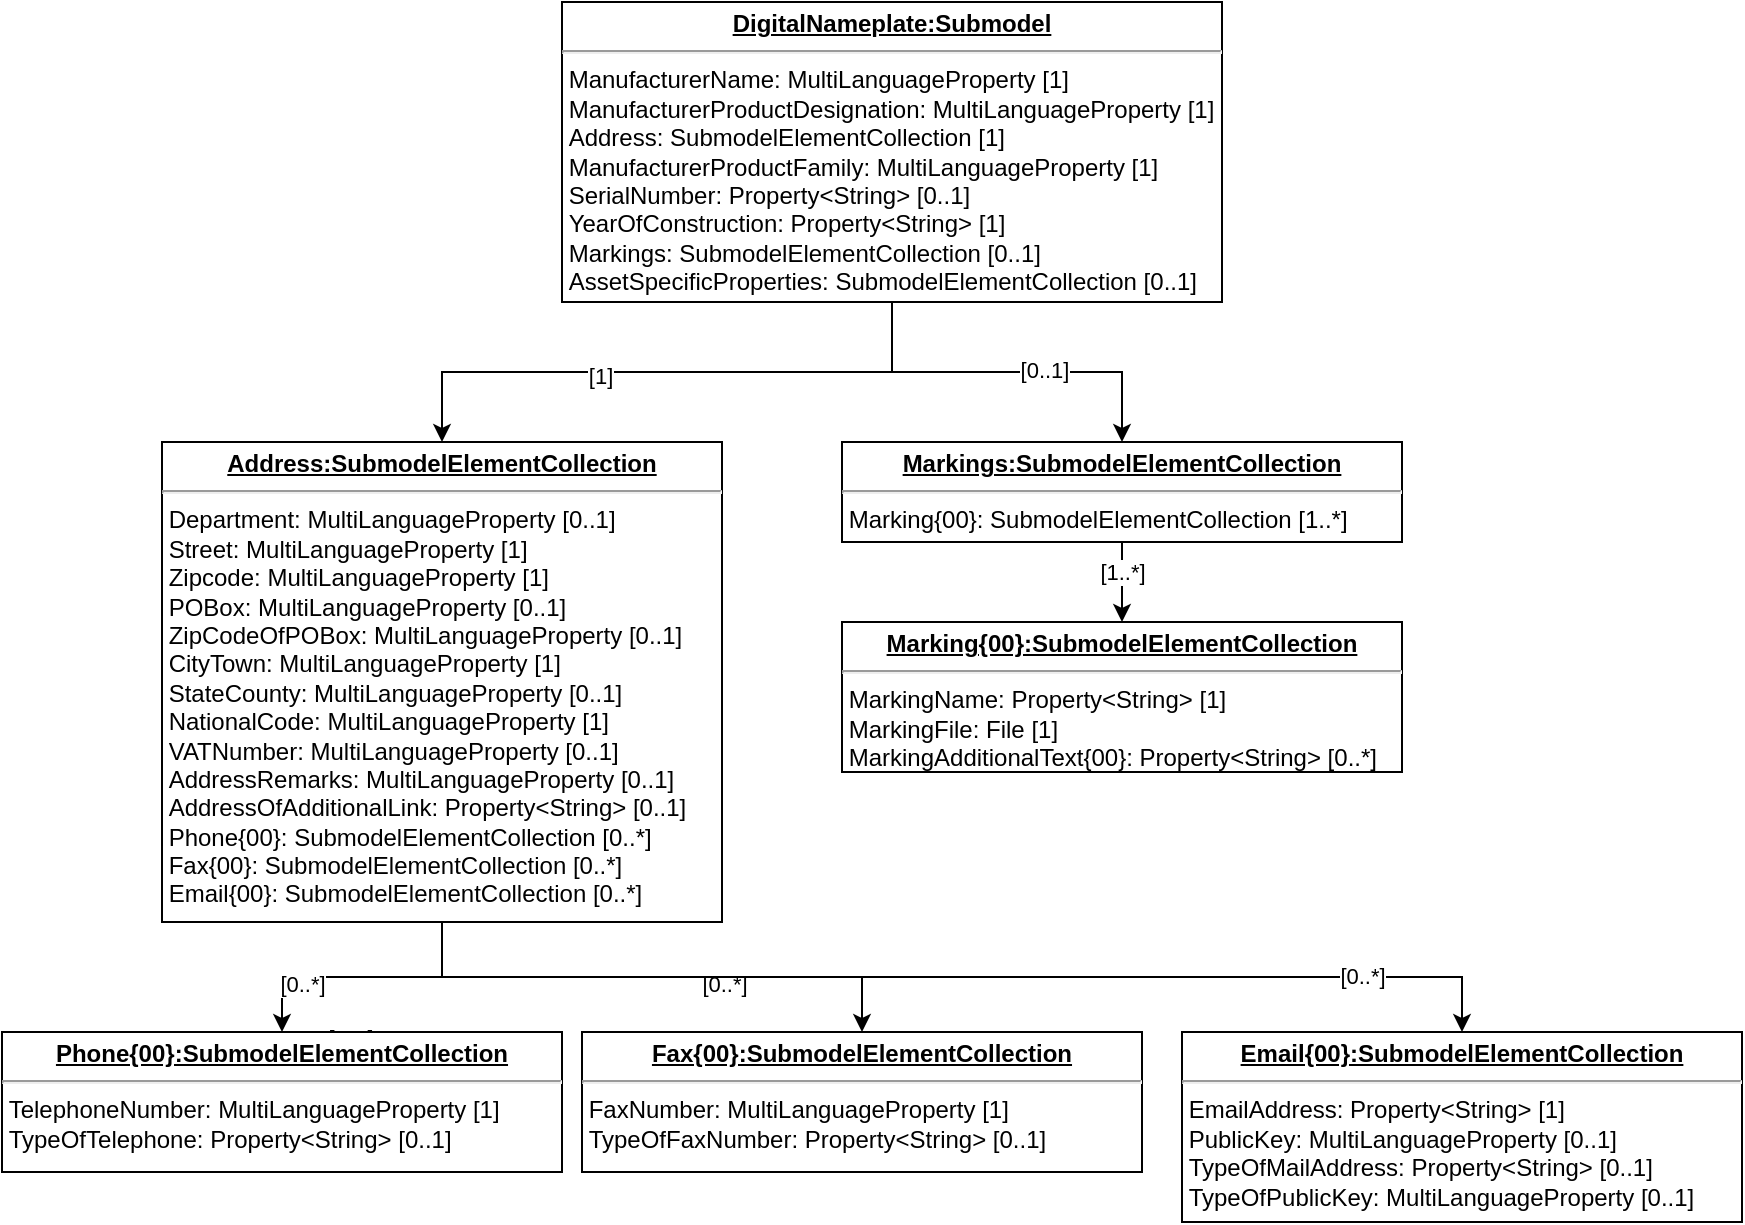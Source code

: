 <mxfile version="13.10.0" type="github">
  <diagram id="x3vYqnxOLieyiNonaGyk" name="Page-1">
    <mxGraphModel dx="854" dy="404" grid="1" gridSize="10" guides="1" tooltips="1" connect="1" arrows="1" fold="1" page="1" pageScale="1" pageWidth="827" pageHeight="1169" math="0" shadow="0">
      <root>
        <mxCell id="0" />
        <mxCell id="1" parent="0" />
        <mxCell id="gtUXxfpkHl2aQ-wMRxCu-4" style="edgeStyle=orthogonalEdgeStyle;rounded=0;orthogonalLoop=1;jettySize=auto;html=1;exitX=0.5;exitY=1;exitDx=0;exitDy=0;" edge="1" parent="1" source="gtUXxfpkHl2aQ-wMRxCu-1" target="gtUXxfpkHl2aQ-wMRxCu-2">
          <mxGeometry relative="1" as="geometry" />
        </mxCell>
        <mxCell id="gtUXxfpkHl2aQ-wMRxCu-5" value="[1]" style="edgeLabel;html=1;align=center;verticalAlign=middle;resizable=0;points=[];" vertex="1" connectable="0" parent="gtUXxfpkHl2aQ-wMRxCu-4">
          <mxGeometry x="0.227" y="2" relative="1" as="geometry">
            <mxPoint as="offset" />
          </mxGeometry>
        </mxCell>
        <mxCell id="gtUXxfpkHl2aQ-wMRxCu-1" value="&lt;p style=&quot;margin: 0px ; margin-top: 4px ; text-align: center ; text-decoration: underline&quot;&gt;&lt;b&gt;DigitalNameplate:Submodel&lt;/b&gt;&lt;/p&gt;&lt;hr&gt;&lt;div&gt;&amp;nbsp;ManufacturerName: MultiLanguageProperty [1]&lt;/div&gt;&lt;div&gt;&amp;nbsp;ManufacturerProductDesignation: MultiLanguageProperty [1]&lt;/div&gt;&lt;div&gt;&amp;nbsp;Address: SubmodelElementCollection [1]&lt;/div&gt;&lt;div&gt;&amp;nbsp;ManufacturerProductFamily: MultiLanguageProperty [1]&lt;/div&gt;&lt;div&gt;&amp;nbsp;SerialNumber: Property&amp;lt;String&amp;gt; [0..1]&lt;/div&gt;&lt;div&gt;&amp;nbsp;YearOfConstruction: Property&amp;lt;String&amp;gt; [1]&lt;/div&gt;&lt;div&gt;&amp;nbsp;Markings: SubmodelElementCollection [0..1]&lt;/div&gt;&lt;div&gt;&amp;nbsp;AssetSpecificProperties: SubmodelElementCollection [0..1]&lt;br&gt;&lt;/div&gt;" style="verticalAlign=top;align=left;overflow=fill;fontSize=12;fontFamily=Helvetica;html=1;" vertex="1" parent="1">
          <mxGeometry x="310" y="70" width="330" height="150" as="geometry" />
        </mxCell>
        <mxCell id="gtUXxfpkHl2aQ-wMRxCu-7" value="[0..*]" style="edgeStyle=orthogonalEdgeStyle;rounded=0;orthogonalLoop=1;jettySize=auto;html=1;" edge="1" parent="1" source="gtUXxfpkHl2aQ-wMRxCu-2" target="gtUXxfpkHl2aQ-wMRxCu-6">
          <mxGeometry x="0.091" y="30" relative="1" as="geometry">
            <Array as="points" />
            <mxPoint as="offset" />
          </mxGeometry>
        </mxCell>
        <mxCell id="gtUXxfpkHl2aQ-wMRxCu-9" value="[0..*]" style="edgeLabel;html=1;align=center;verticalAlign=middle;resizable=0;points=[];" vertex="1" connectable="0" parent="gtUXxfpkHl2aQ-wMRxCu-7">
          <mxGeometry x="-0.267" y="3" relative="1" as="geometry">
            <mxPoint x="-48.5" as="offset" />
          </mxGeometry>
        </mxCell>
        <mxCell id="gtUXxfpkHl2aQ-wMRxCu-10" style="edgeStyle=orthogonalEdgeStyle;rounded=0;orthogonalLoop=1;jettySize=auto;html=1;exitX=0.5;exitY=1;exitDx=0;exitDy=0;" edge="1" parent="1" source="gtUXxfpkHl2aQ-wMRxCu-2" target="gtUXxfpkHl2aQ-wMRxCu-8">
          <mxGeometry relative="1" as="geometry" />
        </mxCell>
        <mxCell id="gtUXxfpkHl2aQ-wMRxCu-11" value="[0..*]" style="edgeLabel;html=1;align=center;verticalAlign=middle;resizable=0;points=[];" vertex="1" connectable="0" parent="gtUXxfpkHl2aQ-wMRxCu-10">
          <mxGeometry x="0.272" y="-2" relative="1" as="geometry">
            <mxPoint y="1" as="offset" />
          </mxGeometry>
        </mxCell>
        <mxCell id="gtUXxfpkHl2aQ-wMRxCu-13" style="edgeStyle=orthogonalEdgeStyle;rounded=0;orthogonalLoop=1;jettySize=auto;html=1;exitX=0.5;exitY=1;exitDx=0;exitDy=0;entryX=0.5;entryY=0;entryDx=0;entryDy=0;" edge="1" parent="1" source="gtUXxfpkHl2aQ-wMRxCu-2" target="gtUXxfpkHl2aQ-wMRxCu-12">
          <mxGeometry relative="1" as="geometry" />
        </mxCell>
        <mxCell id="gtUXxfpkHl2aQ-wMRxCu-14" value="[0..*]" style="edgeLabel;html=1;align=center;verticalAlign=middle;resizable=0;points=[];" vertex="1" connectable="0" parent="gtUXxfpkHl2aQ-wMRxCu-13">
          <mxGeometry x="0.726" y="2" relative="1" as="geometry">
            <mxPoint y="1" as="offset" />
          </mxGeometry>
        </mxCell>
        <mxCell id="gtUXxfpkHl2aQ-wMRxCu-16" style="edgeStyle=orthogonalEdgeStyle;rounded=0;orthogonalLoop=1;jettySize=auto;html=1;exitX=0.5;exitY=1;exitDx=0;exitDy=0;" edge="1" parent="1" source="gtUXxfpkHl2aQ-wMRxCu-1" target="gtUXxfpkHl2aQ-wMRxCu-15">
          <mxGeometry relative="1" as="geometry" />
        </mxCell>
        <mxCell id="gtUXxfpkHl2aQ-wMRxCu-18" value="[0..1]" style="edgeLabel;html=1;align=center;verticalAlign=middle;resizable=0;points=[];" vertex="1" connectable="0" parent="gtUXxfpkHl2aQ-wMRxCu-16">
          <mxGeometry x="0.2" y="1" relative="1" as="geometry">
            <mxPoint as="offset" />
          </mxGeometry>
        </mxCell>
        <mxCell id="gtUXxfpkHl2aQ-wMRxCu-2" value="&lt;p style=&quot;margin: 0px ; margin-top: 4px ; text-align: center ; text-decoration: underline&quot;&gt;&lt;b&gt;Address:SubmodelElementCollection&lt;/b&gt;&lt;/p&gt;&lt;hr&gt;&lt;div&gt;&amp;nbsp;Department: MultiLanguageProperty [0..1]&lt;/div&gt;&lt;div&gt;&amp;nbsp;Street: MultiLanguageProperty [1]&lt;/div&gt;&lt;div&gt;&amp;nbsp;Zipcode: MultiLanguageProperty [1]&lt;/div&gt;&lt;div&gt;&amp;nbsp;POBox: MultiLanguageProperty [0..1]&lt;/div&gt;&lt;div&gt;&amp;nbsp;ZipCodeOfPOBox: MultiLanguageProperty [0..1]&lt;/div&gt;&lt;div&gt;&amp;nbsp;CityTown: MultiLanguageProperty [1]&lt;/div&gt;&lt;div&gt;&amp;nbsp;StateCounty: MultiLanguageProperty [0..1]&lt;/div&gt;&lt;div&gt;&amp;nbsp;NationalCode: MultiLanguageProperty [1]&lt;/div&gt;&lt;div&gt;&amp;nbsp;VATNumber: MultiLanguageProperty [0..1]&lt;/div&gt;&lt;div&gt;&amp;nbsp;AddressRemarks: MultiLanguageProperty [0..1]&lt;/div&gt;&lt;div&gt;&amp;nbsp;AddressOfAdditionalLink: Property&amp;lt;String&amp;gt; [0..1]&lt;/div&gt;&lt;div&gt;&amp;nbsp;Phone{00}: SubmodelElementCollection [0..*]&lt;/div&gt;&lt;div&gt;&amp;nbsp;Fax{00}: SubmodelElementCollection [0..*]&lt;/div&gt;&lt;div&gt;&amp;nbsp;Email{00}: SubmodelElementCollection [0..*]&lt;br&gt;&lt;/div&gt;" style="verticalAlign=top;align=left;overflow=fill;fontSize=12;fontFamily=Helvetica;html=1;" vertex="1" parent="1">
          <mxGeometry x="110" y="290" width="280" height="240" as="geometry" />
        </mxCell>
        <mxCell id="gtUXxfpkHl2aQ-wMRxCu-6" value="&lt;p style=&quot;margin: 0px ; margin-top: 4px ; text-align: center ; text-decoration: underline&quot;&gt;&lt;b&gt;Phone{00}:SubmodelElementCollection&lt;/b&gt;&lt;/p&gt;&lt;hr&gt;&lt;div&gt;&amp;nbsp;TelephoneNumber: MultiLanguageProperty [1]&lt;/div&gt;&lt;div&gt;&amp;nbsp;TypeOfTelephone: Property&amp;lt;String&amp;gt; [0..1]&lt;br&gt;&lt;/div&gt;" style="verticalAlign=top;align=left;overflow=fill;fontSize=12;fontFamily=Helvetica;html=1;" vertex="1" parent="1">
          <mxGeometry x="30" y="585" width="280" height="70" as="geometry" />
        </mxCell>
        <mxCell id="gtUXxfpkHl2aQ-wMRxCu-8" value="&lt;p style=&quot;margin: 0px ; margin-top: 4px ; text-align: center ; text-decoration: underline&quot;&gt;&lt;b&gt;Fax{00}:SubmodelElementCollection&lt;/b&gt;&lt;/p&gt;&lt;hr&gt;&lt;div&gt;&amp;nbsp;FaxNumber: MultiLanguageProperty [1]&lt;/div&gt;&lt;div&gt;&amp;nbsp;TypeOfFaxNumber: Property&amp;lt;String&amp;gt; [0..1]&lt;br&gt;&lt;/div&gt;" style="verticalAlign=top;align=left;overflow=fill;fontSize=12;fontFamily=Helvetica;html=1;" vertex="1" parent="1">
          <mxGeometry x="320" y="585" width="280" height="70" as="geometry" />
        </mxCell>
        <mxCell id="gtUXxfpkHl2aQ-wMRxCu-12" value="&lt;p style=&quot;margin: 0px ; margin-top: 4px ; text-align: center ; text-decoration: underline&quot;&gt;&lt;b&gt;Email{00}:SubmodelElementCollection&lt;/b&gt;&lt;/p&gt;&lt;hr&gt;&lt;div&gt;&amp;nbsp;EmailAddress: Property&amp;lt;String&amp;gt; [1]&lt;/div&gt;&lt;div&gt;&amp;nbsp;PublicKey: MultiLanguageProperty [0..1]&lt;/div&gt;&lt;div&gt;&amp;nbsp;TypeOfMailAddress: Property&amp;lt;String&amp;gt; [0..1]&lt;/div&gt;&lt;div&gt;&amp;nbsp;TypeOfPublicKey: MultiLanguageProperty [0..1]&lt;br&gt;&lt;/div&gt;" style="verticalAlign=top;align=left;overflow=fill;fontSize=12;fontFamily=Helvetica;html=1;" vertex="1" parent="1">
          <mxGeometry x="620" y="585" width="280" height="95" as="geometry" />
        </mxCell>
        <mxCell id="gtUXxfpkHl2aQ-wMRxCu-20" style="edgeStyle=orthogonalEdgeStyle;rounded=0;orthogonalLoop=1;jettySize=auto;html=1;exitX=0.5;exitY=1;exitDx=0;exitDy=0;" edge="1" parent="1" source="gtUXxfpkHl2aQ-wMRxCu-15" target="gtUXxfpkHl2aQ-wMRxCu-19">
          <mxGeometry relative="1" as="geometry" />
        </mxCell>
        <mxCell id="gtUXxfpkHl2aQ-wMRxCu-21" value="[1..*]" style="edgeLabel;html=1;align=center;verticalAlign=middle;resizable=0;points=[];" vertex="1" connectable="0" parent="gtUXxfpkHl2aQ-wMRxCu-20">
          <mxGeometry x="-0.275" relative="1" as="geometry">
            <mxPoint as="offset" />
          </mxGeometry>
        </mxCell>
        <mxCell id="gtUXxfpkHl2aQ-wMRxCu-15" value="&lt;p style=&quot;margin: 0px ; margin-top: 4px ; text-align: center ; text-decoration: underline&quot;&gt;&lt;b&gt;Markings:SubmodelElementCollection&lt;/b&gt;&lt;/p&gt;&lt;hr&gt;&lt;div&gt;&amp;nbsp;Marking{00}: SubmodelElementCollection [1..*]&lt;br&gt;&lt;/div&gt;" style="verticalAlign=top;align=left;overflow=fill;fontSize=12;fontFamily=Helvetica;html=1;" vertex="1" parent="1">
          <mxGeometry x="450" y="290" width="280" height="50" as="geometry" />
        </mxCell>
        <mxCell id="gtUXxfpkHl2aQ-wMRxCu-19" value="&lt;p style=&quot;margin: 0px ; margin-top: 4px ; text-align: center ; text-decoration: underline&quot;&gt;&lt;b&gt;Marking{00}:SubmodelElementCollection&lt;/b&gt;&lt;/p&gt;&lt;hr&gt;&lt;div&gt;&amp;nbsp;MarkingName: Property&amp;lt;String&amp;gt; [1]&lt;/div&gt;&lt;div&gt;&amp;nbsp;MarkingFile: File [1]&lt;/div&gt;&lt;div&gt;&amp;nbsp;MarkingAdditionalText{00}: Property&amp;lt;String&amp;gt; [0..*]&lt;br&gt;&lt;/div&gt;" style="verticalAlign=top;align=left;overflow=fill;fontSize=12;fontFamily=Helvetica;html=1;" vertex="1" parent="1">
          <mxGeometry x="450" y="380" width="280" height="75" as="geometry" />
        </mxCell>
      </root>
    </mxGraphModel>
  </diagram>
</mxfile>
